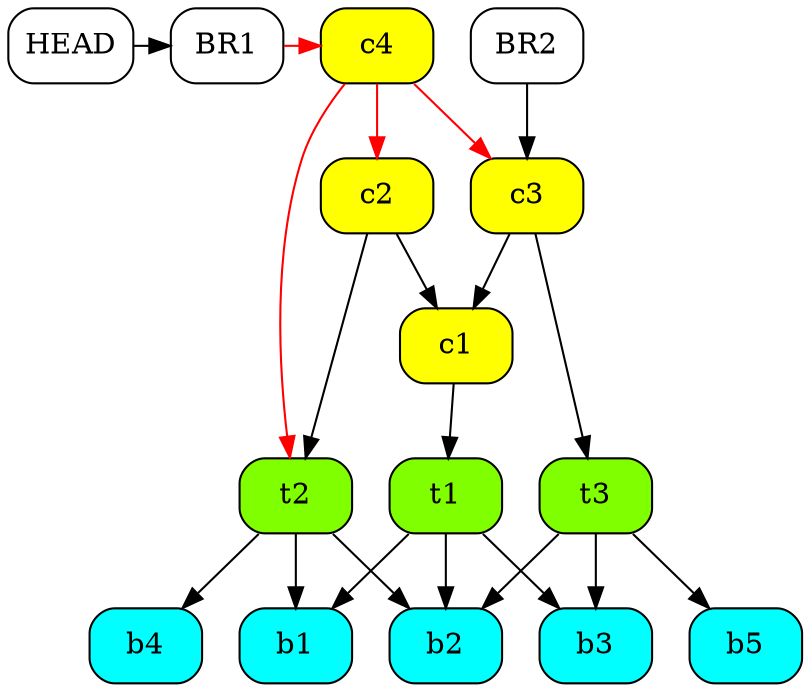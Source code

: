 digraph merge_ours_dag {
    bgcolor=transparent;
    fontcolor=black;
    ratio=fill;
    node [shape=box, style="rounded,filled" fontsize="14"];
    edge [fontsize="14"];

    subgraph /* Refs */ {
        node [fillcolor=white]
        HEAD
        BR1
        BR2
    }
    subgraph /* Commits */ {
        node [fillcolor=yellow];
        c1;
        c2;
        c3;
        c4;
    }
    subgraph /* Trees */ {
        rank=same;
        node [fillcolor=chartreuse];
        t1;
        t2;
        t3;
    }
    subgraph /* Blobs */ {
        node [fillcolor=cyan];
        b1;
        b2;
        b3;
        b4;
        b5;
    }
    subgraph /* edges */ {
        edge [fontsize="9"];
        edge [fontsize="9"]
        HEAD -> BR1 [constraint=false]
        BR2 -> c3 [constraint=false]
        c1 -> t1
        t1 -> {b1 b2 b3}
        t2 -> {b1 b2 b4}
        t3 -> {b2 b3 b5}
        c2 -> {c1 t2}
        c3 -> {c1 t3}
    }
    subgraph /* "new" edges */ {
        edge [color="red", fontcolor="red"]
        BR1 -> c4 [constraint=false]
        c4 -> {c2 c3 t2}
    }
}
